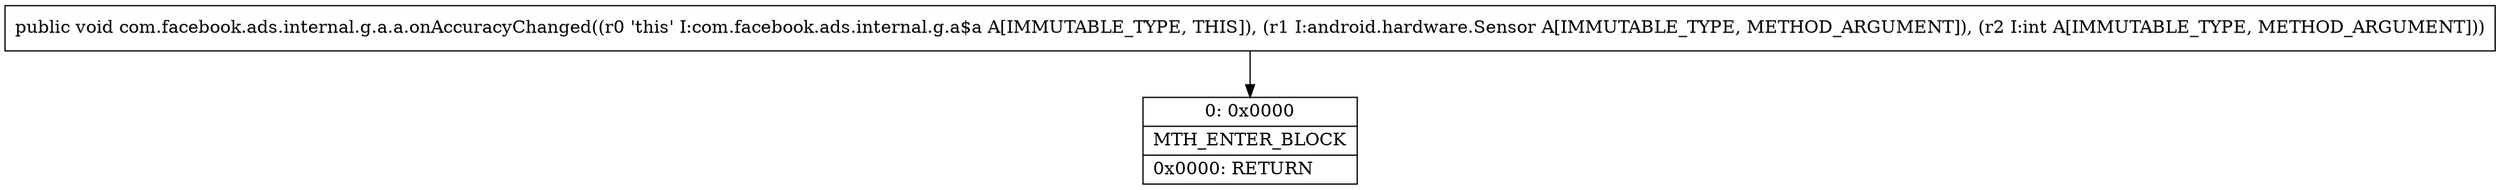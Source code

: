 digraph "CFG forcom.facebook.ads.internal.g.a.a.onAccuracyChanged(Landroid\/hardware\/Sensor;I)V" {
Node_0 [shape=record,label="{0\:\ 0x0000|MTH_ENTER_BLOCK\l|0x0000: RETURN   \l}"];
MethodNode[shape=record,label="{public void com.facebook.ads.internal.g.a.a.onAccuracyChanged((r0 'this' I:com.facebook.ads.internal.g.a$a A[IMMUTABLE_TYPE, THIS]), (r1 I:android.hardware.Sensor A[IMMUTABLE_TYPE, METHOD_ARGUMENT]), (r2 I:int A[IMMUTABLE_TYPE, METHOD_ARGUMENT])) }"];
MethodNode -> Node_0;
}

